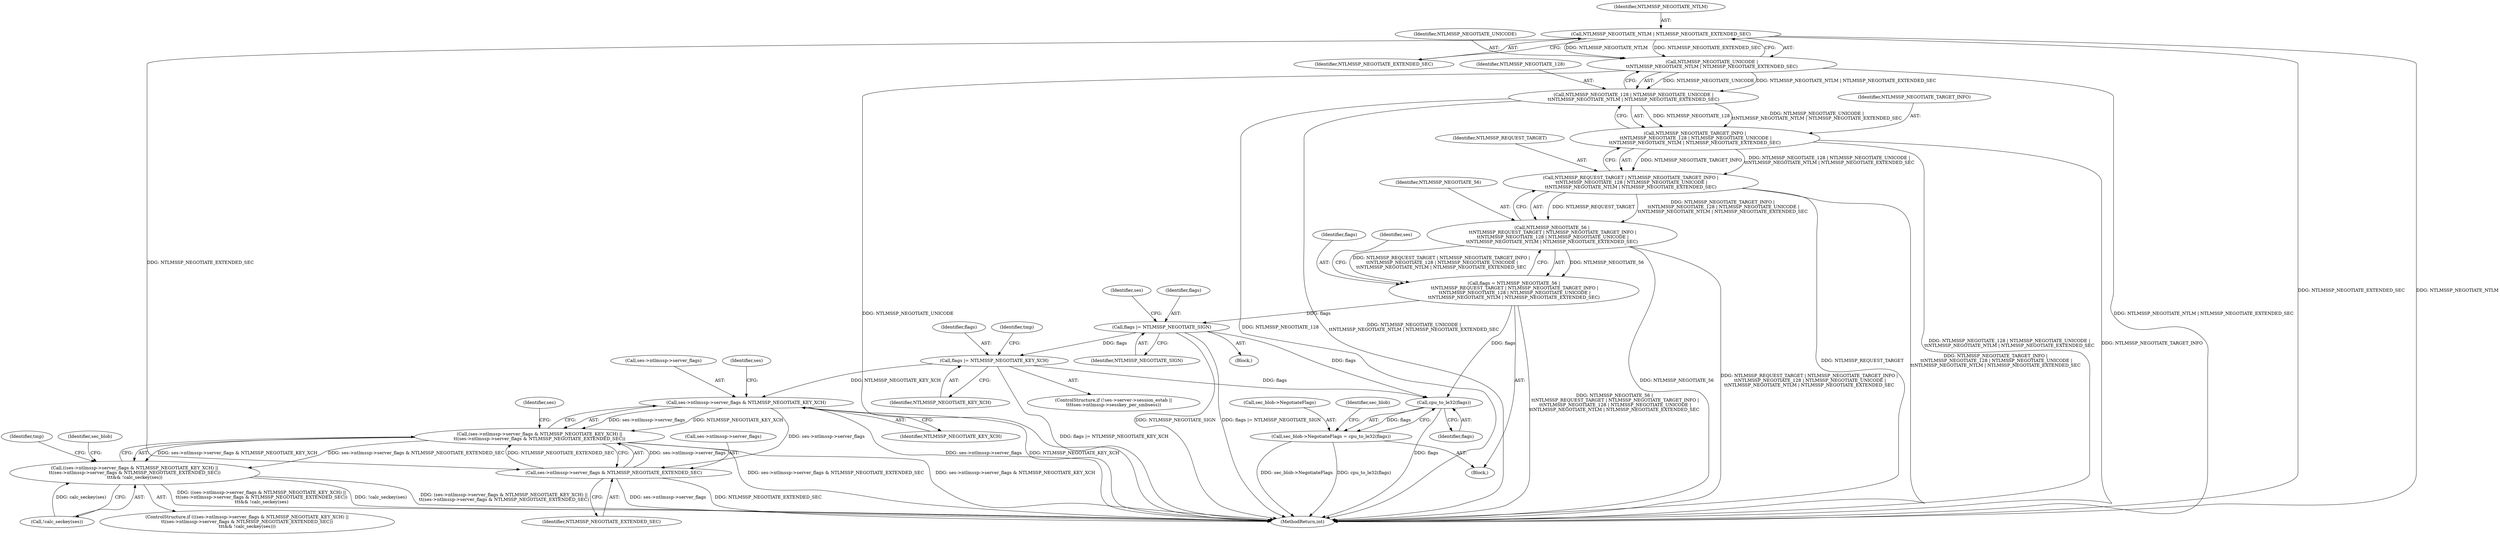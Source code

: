 digraph "1_linux_cabfb3680f78981d26c078a26e5c748531257ebb@del" {
"1000166" [label="(Call,NTLMSSP_NEGOTIATE_NTLM | NTLMSSP_NEGOTIATE_EXTENDED_SEC)"];
"1000164" [label="(Call,NTLMSSP_NEGOTIATE_UNICODE |\n\t\tNTLMSSP_NEGOTIATE_NTLM | NTLMSSP_NEGOTIATE_EXTENDED_SEC)"];
"1000162" [label="(Call,NTLMSSP_NEGOTIATE_128 | NTLMSSP_NEGOTIATE_UNICODE |\n\t\tNTLMSSP_NEGOTIATE_NTLM | NTLMSSP_NEGOTIATE_EXTENDED_SEC)"];
"1000160" [label="(Call,NTLMSSP_NEGOTIATE_TARGET_INFO |\n \t\tNTLMSSP_NEGOTIATE_128 | NTLMSSP_NEGOTIATE_UNICODE |\n\t\tNTLMSSP_NEGOTIATE_NTLM | NTLMSSP_NEGOTIATE_EXTENDED_SEC)"];
"1000158" [label="(Call,NTLMSSP_REQUEST_TARGET | NTLMSSP_NEGOTIATE_TARGET_INFO |\n \t\tNTLMSSP_NEGOTIATE_128 | NTLMSSP_NEGOTIATE_UNICODE |\n\t\tNTLMSSP_NEGOTIATE_NTLM | NTLMSSP_NEGOTIATE_EXTENDED_SEC)"];
"1000156" [label="(Call,NTLMSSP_NEGOTIATE_56 |\n \t\tNTLMSSP_REQUEST_TARGET | NTLMSSP_NEGOTIATE_TARGET_INFO |\n \t\tNTLMSSP_NEGOTIATE_128 | NTLMSSP_NEGOTIATE_UNICODE |\n\t\tNTLMSSP_NEGOTIATE_NTLM | NTLMSSP_NEGOTIATE_EXTENDED_SEC)"];
"1000154" [label="(Call,flags = NTLMSSP_NEGOTIATE_56 |\n \t\tNTLMSSP_REQUEST_TARGET | NTLMSSP_NEGOTIATE_TARGET_INFO |\n \t\tNTLMSSP_NEGOTIATE_128 | NTLMSSP_NEGOTIATE_UNICODE |\n\t\tNTLMSSP_NEGOTIATE_NTLM | NTLMSSP_NEGOTIATE_EXTENDED_SEC)"];
"1000176" [label="(Call,flags |= NTLMSSP_NEGOTIATE_SIGN)"];
"1000192" [label="(Call,flags |= NTLMSSP_NEGOTIATE_KEY_XCH)"];
"1000206" [label="(Call,cpu_to_le32(flags))"];
"1000202" [label="(Call,sec_blob->NegotiateFlags = cpu_to_le32(flags))"];
"1000513" [label="(Call,ses->ntlmssp->server_flags & NTLMSSP_NEGOTIATE_KEY_XCH)"];
"1000512" [label="(Call,(ses->ntlmssp->server_flags & NTLMSSP_NEGOTIATE_KEY_XCH) ||\n\t\t(ses->ntlmssp->server_flags & NTLMSSP_NEGOTIATE_EXTENDED_SEC))"];
"1000511" [label="(Call,((ses->ntlmssp->server_flags & NTLMSSP_NEGOTIATE_KEY_XCH) ||\n\t\t(ses->ntlmssp->server_flags & NTLMSSP_NEGOTIATE_EXTENDED_SEC))\n\t\t\t&& !calc_seckey(ses))"];
"1000520" [label="(Call,ses->ntlmssp->server_flags & NTLMSSP_NEGOTIATE_EXTENDED_SEC)"];
"1000527" [label="(Call,!calc_seckey(ses))"];
"1000523" [label="(Identifier,ses)"];
"1000193" [label="(Identifier,flags)"];
"1000176" [label="(Call,flags |= NTLMSSP_NEGOTIATE_SIGN)"];
"1000163" [label="(Identifier,NTLMSSP_NEGOTIATE_128)"];
"1000211" [label="(Identifier,sec_blob)"];
"1000510" [label="(ControlStructure,if (((ses->ntlmssp->server_flags & NTLMSSP_NEGOTIATE_KEY_XCH) ||\n\t\t(ses->ntlmssp->server_flags & NTLMSSP_NEGOTIATE_EXTENDED_SEC))\n\t\t\t&& !calc_seckey(ses)))"];
"1000202" [label="(Call,sec_blob->NegotiateFlags = cpu_to_le32(flags))"];
"1000168" [label="(Identifier,NTLMSSP_NEGOTIATE_EXTENDED_SEC)"];
"1000162" [label="(Call,NTLMSSP_NEGOTIATE_128 | NTLMSSP_NEGOTIATE_UNICODE |\n\t\tNTLMSSP_NEGOTIATE_NTLM | NTLMSSP_NEGOTIATE_EXTENDED_SEC)"];
"1000192" [label="(Call,flags |= NTLMSSP_NEGOTIATE_KEY_XCH)"];
"1000574" [label="(Identifier,sec_blob)"];
"1000172" [label="(Identifier,ses)"];
"1000529" [label="(Identifier,ses)"];
"1000175" [label="(Block,)"];
"1000520" [label="(Call,ses->ntlmssp->server_flags & NTLMSSP_NEGOTIATE_EXTENDED_SEC)"];
"1000160" [label="(Call,NTLMSSP_NEGOTIATE_TARGET_INFO |\n \t\tNTLMSSP_NEGOTIATE_128 | NTLMSSP_NEGOTIATE_UNICODE |\n\t\tNTLMSSP_NEGOTIATE_NTLM | NTLMSSP_NEGOTIATE_EXTENDED_SEC)"];
"1000196" [label="(Identifier,tmp)"];
"1000519" [label="(Identifier,NTLMSSP_NEGOTIATE_KEY_XCH)"];
"1000164" [label="(Call,NTLMSSP_NEGOTIATE_UNICODE |\n\t\tNTLMSSP_NEGOTIATE_NTLM | NTLMSSP_NEGOTIATE_EXTENDED_SEC)"];
"1000108" [label="(Block,)"];
"1000184" [label="(Identifier,ses)"];
"1000161" [label="(Identifier,NTLMSSP_NEGOTIATE_TARGET_INFO)"];
"1000156" [label="(Call,NTLMSSP_NEGOTIATE_56 |\n \t\tNTLMSSP_REQUEST_TARGET | NTLMSSP_NEGOTIATE_TARGET_INFO |\n \t\tNTLMSSP_NEGOTIATE_128 | NTLMSSP_NEGOTIATE_UNICODE |\n\t\tNTLMSSP_NEGOTIATE_NTLM | NTLMSSP_NEGOTIATE_EXTENDED_SEC)"];
"1000166" [label="(Call,NTLMSSP_NEGOTIATE_NTLM | NTLMSSP_NEGOTIATE_EXTENDED_SEC)"];
"1000167" [label="(Identifier,NTLMSSP_NEGOTIATE_NTLM)"];
"1000512" [label="(Call,(ses->ntlmssp->server_flags & NTLMSSP_NEGOTIATE_KEY_XCH) ||\n\t\t(ses->ntlmssp->server_flags & NTLMSSP_NEGOTIATE_EXTENDED_SEC))"];
"1000203" [label="(Call,sec_blob->NegotiateFlags)"];
"1000154" [label="(Call,flags = NTLMSSP_NEGOTIATE_56 |\n \t\tNTLMSSP_REQUEST_TARGET | NTLMSSP_NEGOTIATE_TARGET_INFO |\n \t\tNTLMSSP_NEGOTIATE_128 | NTLMSSP_NEGOTIATE_UNICODE |\n\t\tNTLMSSP_NEGOTIATE_NTLM | NTLMSSP_NEGOTIATE_EXTENDED_SEC)"];
"1000194" [label="(Identifier,NTLMSSP_NEGOTIATE_KEY_XCH)"];
"1000511" [label="(Call,((ses->ntlmssp->server_flags & NTLMSSP_NEGOTIATE_KEY_XCH) ||\n\t\t(ses->ntlmssp->server_flags & NTLMSSP_NEGOTIATE_EXTENDED_SEC))\n\t\t\t&& !calc_seckey(ses))"];
"1000532" [label="(Identifier,tmp)"];
"1000206" [label="(Call,cpu_to_le32(flags))"];
"1000177" [label="(Identifier,flags)"];
"1000513" [label="(Call,ses->ntlmssp->server_flags & NTLMSSP_NEGOTIATE_KEY_XCH)"];
"1000159" [label="(Identifier,NTLMSSP_REQUEST_TARGET)"];
"1000521" [label="(Call,ses->ntlmssp->server_flags)"];
"1000179" [label="(ControlStructure,if (!ses->server->session_estab ||\n\t\t\t\tses->ntlmssp->sesskey_per_smbsess))"];
"1000157" [label="(Identifier,NTLMSSP_NEGOTIATE_56)"];
"1000606" [label="(MethodReturn,int)"];
"1000158" [label="(Call,NTLMSSP_REQUEST_TARGET | NTLMSSP_NEGOTIATE_TARGET_INFO |\n \t\tNTLMSSP_NEGOTIATE_128 | NTLMSSP_NEGOTIATE_UNICODE |\n\t\tNTLMSSP_NEGOTIATE_NTLM | NTLMSSP_NEGOTIATE_EXTENDED_SEC)"];
"1000165" [label="(Identifier,NTLMSSP_NEGOTIATE_UNICODE)"];
"1000155" [label="(Identifier,flags)"];
"1000178" [label="(Identifier,NTLMSSP_NEGOTIATE_SIGN)"];
"1000526" [label="(Identifier,NTLMSSP_NEGOTIATE_EXTENDED_SEC)"];
"1000514" [label="(Call,ses->ntlmssp->server_flags)"];
"1000207" [label="(Identifier,flags)"];
"1000166" -> "1000164"  [label="AST: "];
"1000166" -> "1000168"  [label="CFG: "];
"1000167" -> "1000166"  [label="AST: "];
"1000168" -> "1000166"  [label="AST: "];
"1000164" -> "1000166"  [label="CFG: "];
"1000166" -> "1000606"  [label="DDG: NTLMSSP_NEGOTIATE_EXTENDED_SEC"];
"1000166" -> "1000606"  [label="DDG: NTLMSSP_NEGOTIATE_NTLM"];
"1000166" -> "1000164"  [label="DDG: NTLMSSP_NEGOTIATE_NTLM"];
"1000166" -> "1000164"  [label="DDG: NTLMSSP_NEGOTIATE_EXTENDED_SEC"];
"1000166" -> "1000520"  [label="DDG: NTLMSSP_NEGOTIATE_EXTENDED_SEC"];
"1000164" -> "1000162"  [label="AST: "];
"1000165" -> "1000164"  [label="AST: "];
"1000162" -> "1000164"  [label="CFG: "];
"1000164" -> "1000606"  [label="DDG: NTLMSSP_NEGOTIATE_NTLM | NTLMSSP_NEGOTIATE_EXTENDED_SEC"];
"1000164" -> "1000606"  [label="DDG: NTLMSSP_NEGOTIATE_UNICODE"];
"1000164" -> "1000162"  [label="DDG: NTLMSSP_NEGOTIATE_UNICODE"];
"1000164" -> "1000162"  [label="DDG: NTLMSSP_NEGOTIATE_NTLM | NTLMSSP_NEGOTIATE_EXTENDED_SEC"];
"1000162" -> "1000160"  [label="AST: "];
"1000163" -> "1000162"  [label="AST: "];
"1000160" -> "1000162"  [label="CFG: "];
"1000162" -> "1000606"  [label="DDG: NTLMSSP_NEGOTIATE_UNICODE |\n\t\tNTLMSSP_NEGOTIATE_NTLM | NTLMSSP_NEGOTIATE_EXTENDED_SEC"];
"1000162" -> "1000606"  [label="DDG: NTLMSSP_NEGOTIATE_128"];
"1000162" -> "1000160"  [label="DDG: NTLMSSP_NEGOTIATE_128"];
"1000162" -> "1000160"  [label="DDG: NTLMSSP_NEGOTIATE_UNICODE |\n\t\tNTLMSSP_NEGOTIATE_NTLM | NTLMSSP_NEGOTIATE_EXTENDED_SEC"];
"1000160" -> "1000158"  [label="AST: "];
"1000161" -> "1000160"  [label="AST: "];
"1000158" -> "1000160"  [label="CFG: "];
"1000160" -> "1000606"  [label="DDG: NTLMSSP_NEGOTIATE_128 | NTLMSSP_NEGOTIATE_UNICODE |\n\t\tNTLMSSP_NEGOTIATE_NTLM | NTLMSSP_NEGOTIATE_EXTENDED_SEC"];
"1000160" -> "1000606"  [label="DDG: NTLMSSP_NEGOTIATE_TARGET_INFO"];
"1000160" -> "1000158"  [label="DDG: NTLMSSP_NEGOTIATE_TARGET_INFO"];
"1000160" -> "1000158"  [label="DDG: NTLMSSP_NEGOTIATE_128 | NTLMSSP_NEGOTIATE_UNICODE |\n\t\tNTLMSSP_NEGOTIATE_NTLM | NTLMSSP_NEGOTIATE_EXTENDED_SEC"];
"1000158" -> "1000156"  [label="AST: "];
"1000159" -> "1000158"  [label="AST: "];
"1000156" -> "1000158"  [label="CFG: "];
"1000158" -> "1000606"  [label="DDG: NTLMSSP_REQUEST_TARGET"];
"1000158" -> "1000606"  [label="DDG: NTLMSSP_NEGOTIATE_TARGET_INFO |\n \t\tNTLMSSP_NEGOTIATE_128 | NTLMSSP_NEGOTIATE_UNICODE |\n\t\tNTLMSSP_NEGOTIATE_NTLM | NTLMSSP_NEGOTIATE_EXTENDED_SEC"];
"1000158" -> "1000156"  [label="DDG: NTLMSSP_REQUEST_TARGET"];
"1000158" -> "1000156"  [label="DDG: NTLMSSP_NEGOTIATE_TARGET_INFO |\n \t\tNTLMSSP_NEGOTIATE_128 | NTLMSSP_NEGOTIATE_UNICODE |\n\t\tNTLMSSP_NEGOTIATE_NTLM | NTLMSSP_NEGOTIATE_EXTENDED_SEC"];
"1000156" -> "1000154"  [label="AST: "];
"1000157" -> "1000156"  [label="AST: "];
"1000154" -> "1000156"  [label="CFG: "];
"1000156" -> "1000606"  [label="DDG: NTLMSSP_NEGOTIATE_56"];
"1000156" -> "1000606"  [label="DDG: NTLMSSP_REQUEST_TARGET | NTLMSSP_NEGOTIATE_TARGET_INFO |\n \t\tNTLMSSP_NEGOTIATE_128 | NTLMSSP_NEGOTIATE_UNICODE |\n\t\tNTLMSSP_NEGOTIATE_NTLM | NTLMSSP_NEGOTIATE_EXTENDED_SEC"];
"1000156" -> "1000154"  [label="DDG: NTLMSSP_NEGOTIATE_56"];
"1000156" -> "1000154"  [label="DDG: NTLMSSP_REQUEST_TARGET | NTLMSSP_NEGOTIATE_TARGET_INFO |\n \t\tNTLMSSP_NEGOTIATE_128 | NTLMSSP_NEGOTIATE_UNICODE |\n\t\tNTLMSSP_NEGOTIATE_NTLM | NTLMSSP_NEGOTIATE_EXTENDED_SEC"];
"1000154" -> "1000108"  [label="AST: "];
"1000155" -> "1000154"  [label="AST: "];
"1000172" -> "1000154"  [label="CFG: "];
"1000154" -> "1000606"  [label="DDG: NTLMSSP_NEGOTIATE_56 |\n \t\tNTLMSSP_REQUEST_TARGET | NTLMSSP_NEGOTIATE_TARGET_INFO |\n \t\tNTLMSSP_NEGOTIATE_128 | NTLMSSP_NEGOTIATE_UNICODE |\n\t\tNTLMSSP_NEGOTIATE_NTLM | NTLMSSP_NEGOTIATE_EXTENDED_SEC"];
"1000154" -> "1000176"  [label="DDG: flags"];
"1000154" -> "1000206"  [label="DDG: flags"];
"1000176" -> "1000175"  [label="AST: "];
"1000176" -> "1000178"  [label="CFG: "];
"1000177" -> "1000176"  [label="AST: "];
"1000178" -> "1000176"  [label="AST: "];
"1000184" -> "1000176"  [label="CFG: "];
"1000176" -> "1000606"  [label="DDG: NTLMSSP_NEGOTIATE_SIGN"];
"1000176" -> "1000606"  [label="DDG: flags |= NTLMSSP_NEGOTIATE_SIGN"];
"1000176" -> "1000192"  [label="DDG: flags"];
"1000176" -> "1000206"  [label="DDG: flags"];
"1000192" -> "1000179"  [label="AST: "];
"1000192" -> "1000194"  [label="CFG: "];
"1000193" -> "1000192"  [label="AST: "];
"1000194" -> "1000192"  [label="AST: "];
"1000196" -> "1000192"  [label="CFG: "];
"1000192" -> "1000606"  [label="DDG: flags |= NTLMSSP_NEGOTIATE_KEY_XCH"];
"1000192" -> "1000206"  [label="DDG: flags"];
"1000192" -> "1000513"  [label="DDG: NTLMSSP_NEGOTIATE_KEY_XCH"];
"1000206" -> "1000202"  [label="AST: "];
"1000206" -> "1000207"  [label="CFG: "];
"1000207" -> "1000206"  [label="AST: "];
"1000202" -> "1000206"  [label="CFG: "];
"1000206" -> "1000606"  [label="DDG: flags"];
"1000206" -> "1000202"  [label="DDG: flags"];
"1000202" -> "1000108"  [label="AST: "];
"1000203" -> "1000202"  [label="AST: "];
"1000211" -> "1000202"  [label="CFG: "];
"1000202" -> "1000606"  [label="DDG: cpu_to_le32(flags)"];
"1000202" -> "1000606"  [label="DDG: sec_blob->NegotiateFlags"];
"1000513" -> "1000512"  [label="AST: "];
"1000513" -> "1000519"  [label="CFG: "];
"1000514" -> "1000513"  [label="AST: "];
"1000519" -> "1000513"  [label="AST: "];
"1000523" -> "1000513"  [label="CFG: "];
"1000512" -> "1000513"  [label="CFG: "];
"1000513" -> "1000606"  [label="DDG: ses->ntlmssp->server_flags"];
"1000513" -> "1000606"  [label="DDG: NTLMSSP_NEGOTIATE_KEY_XCH"];
"1000513" -> "1000512"  [label="DDG: ses->ntlmssp->server_flags"];
"1000513" -> "1000512"  [label="DDG: NTLMSSP_NEGOTIATE_KEY_XCH"];
"1000513" -> "1000520"  [label="DDG: ses->ntlmssp->server_flags"];
"1000512" -> "1000511"  [label="AST: "];
"1000512" -> "1000520"  [label="CFG: "];
"1000520" -> "1000512"  [label="AST: "];
"1000529" -> "1000512"  [label="CFG: "];
"1000511" -> "1000512"  [label="CFG: "];
"1000512" -> "1000606"  [label="DDG: ses->ntlmssp->server_flags & NTLMSSP_NEGOTIATE_EXTENDED_SEC"];
"1000512" -> "1000606"  [label="DDG: ses->ntlmssp->server_flags & NTLMSSP_NEGOTIATE_KEY_XCH"];
"1000512" -> "1000511"  [label="DDG: ses->ntlmssp->server_flags & NTLMSSP_NEGOTIATE_KEY_XCH"];
"1000512" -> "1000511"  [label="DDG: ses->ntlmssp->server_flags & NTLMSSP_NEGOTIATE_EXTENDED_SEC"];
"1000520" -> "1000512"  [label="DDG: ses->ntlmssp->server_flags"];
"1000520" -> "1000512"  [label="DDG: NTLMSSP_NEGOTIATE_EXTENDED_SEC"];
"1000511" -> "1000510"  [label="AST: "];
"1000511" -> "1000527"  [label="CFG: "];
"1000527" -> "1000511"  [label="AST: "];
"1000532" -> "1000511"  [label="CFG: "];
"1000574" -> "1000511"  [label="CFG: "];
"1000511" -> "1000606"  [label="DDG: ((ses->ntlmssp->server_flags & NTLMSSP_NEGOTIATE_KEY_XCH) ||\n\t\t(ses->ntlmssp->server_flags & NTLMSSP_NEGOTIATE_EXTENDED_SEC))\n\t\t\t&& !calc_seckey(ses)"];
"1000511" -> "1000606"  [label="DDG: !calc_seckey(ses)"];
"1000511" -> "1000606"  [label="DDG: (ses->ntlmssp->server_flags & NTLMSSP_NEGOTIATE_KEY_XCH) ||\n\t\t(ses->ntlmssp->server_flags & NTLMSSP_NEGOTIATE_EXTENDED_SEC)"];
"1000527" -> "1000511"  [label="DDG: calc_seckey(ses)"];
"1000520" -> "1000526"  [label="CFG: "];
"1000521" -> "1000520"  [label="AST: "];
"1000526" -> "1000520"  [label="AST: "];
"1000520" -> "1000606"  [label="DDG: NTLMSSP_NEGOTIATE_EXTENDED_SEC"];
"1000520" -> "1000606"  [label="DDG: ses->ntlmssp->server_flags"];
}
